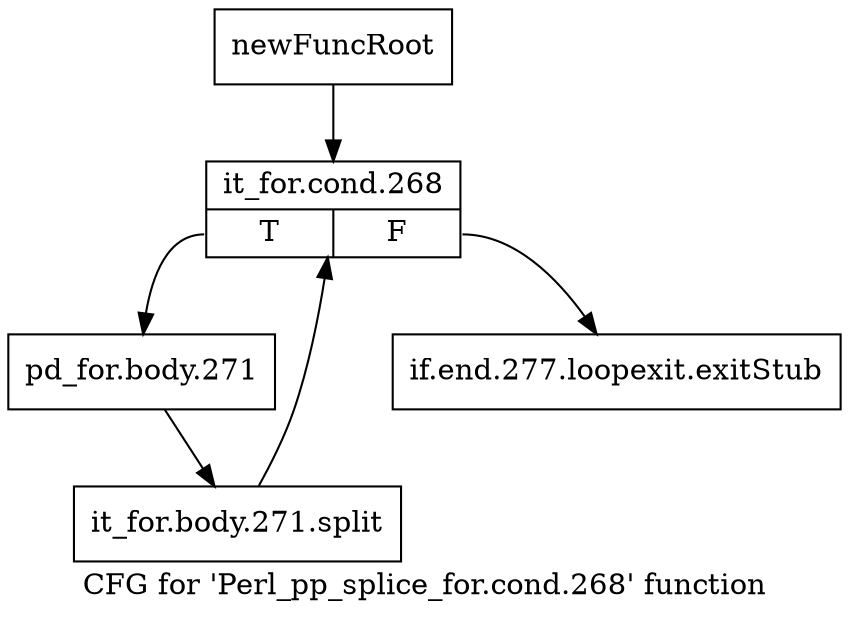 digraph "CFG for 'Perl_pp_splice_for.cond.268' function" {
	label="CFG for 'Perl_pp_splice_for.cond.268' function";

	Node0x4e63b20 [shape=record,label="{newFuncRoot}"];
	Node0x4e63b20 -> Node0x4e63bc0;
	Node0x4e63b70 [shape=record,label="{if.end.277.loopexit.exitStub}"];
	Node0x4e63bc0 [shape=record,label="{it_for.cond.268|{<s0>T|<s1>F}}"];
	Node0x4e63bc0:s0 -> Node0x4e63c10;
	Node0x4e63bc0:s1 -> Node0x4e63b70;
	Node0x4e63c10 [shape=record,label="{pd_for.body.271}"];
	Node0x4e63c10 -> Node0x65a1fd0;
	Node0x65a1fd0 [shape=record,label="{it_for.body.271.split}"];
	Node0x65a1fd0 -> Node0x4e63bc0;
}
